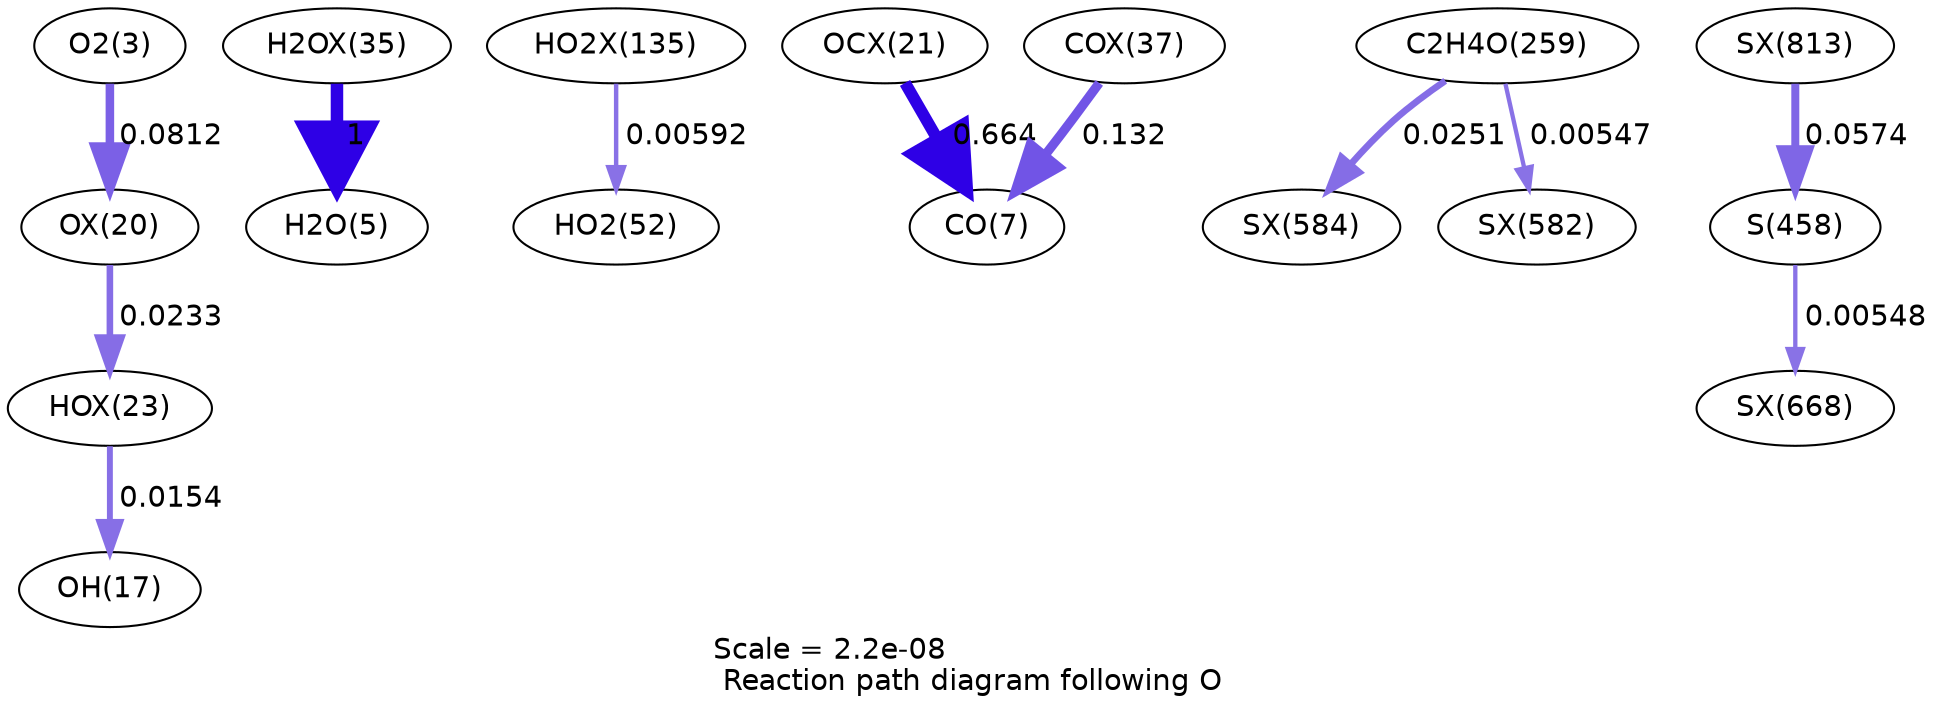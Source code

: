digraph reaction_paths {
center=1;
s5 -> s54[fontname="Helvetica", penwidth=4.1, arrowsize=2.05, color="0.7, 0.581, 0.9"
, label=" 0.0812"];
s54 -> s57[fontname="Helvetica", penwidth=3.16, arrowsize=1.58, color="0.7, 0.523, 0.9"
, label=" 0.0233"];
s57 -> s19[fontname="Helvetica", penwidth=2.85, arrowsize=1.43, color="0.7, 0.515, 0.9"
, label=" 0.0154"];
s64 -> s7[fontname="Helvetica", penwidth=6, arrowsize=3, color="0.7, 1.5, 0.9"
, label=" 1"];
s79 -> s21[fontname="Helvetica", penwidth=2.13, arrowsize=1.06, color="0.7, 0.506, 0.9"
, label=" 0.00592"];
s55 -> s9[fontname="Helvetica", penwidth=5.69, arrowsize=2.85, color="0.7, 1.16, 0.9"
, label=" 0.664"];
s66 -> s9[fontname="Helvetica", penwidth=4.47, arrowsize=2.24, color="0.7, 0.632, 0.9"
, label=" 0.132"];
s41 -> s119[fontname="Helvetica", penwidth=3.22, arrowsize=1.61, color="0.7, 0.525, 0.9"
, label=" 0.0251"];
s41 -> s118[fontname="Helvetica", penwidth=2.07, arrowsize=1.03, color="0.7, 0.505, 0.9"
, label=" 0.00547"];
s127 -> s48[fontname="Helvetica", penwidth=3.84, arrowsize=1.92, color="0.7, 0.557, 0.9"
, label=" 0.0574"];
s48 -> s120[fontname="Helvetica", penwidth=2.07, arrowsize=1.03, color="0.7, 0.505, 0.9"
, label=" 0.00548"];
s5 [ fontname="Helvetica", label="O2(3)"];
s7 [ fontname="Helvetica", label="H2O(5)"];
s9 [ fontname="Helvetica", label="CO(7)"];
s19 [ fontname="Helvetica", label="OH(17)"];
s21 [ fontname="Helvetica", label="HO2(52)"];
s41 [ fontname="Helvetica", label="C2H4O(259)"];
s48 [ fontname="Helvetica", label="S(458)"];
s54 [ fontname="Helvetica", label="OX(20)"];
s55 [ fontname="Helvetica", label="OCX(21)"];
s57 [ fontname="Helvetica", label="HOX(23)"];
s64 [ fontname="Helvetica", label="H2OX(35)"];
s66 [ fontname="Helvetica", label="COX(37)"];
s79 [ fontname="Helvetica", label="HO2X(135)"];
s118 [ fontname="Helvetica", label="SX(582)"];
s119 [ fontname="Helvetica", label="SX(584)"];
s120 [ fontname="Helvetica", label="SX(668)"];
s127 [ fontname="Helvetica", label="SX(813)"];
 label = "Scale = 2.2e-08\l Reaction path diagram following O";
 fontname = "Helvetica";
}
